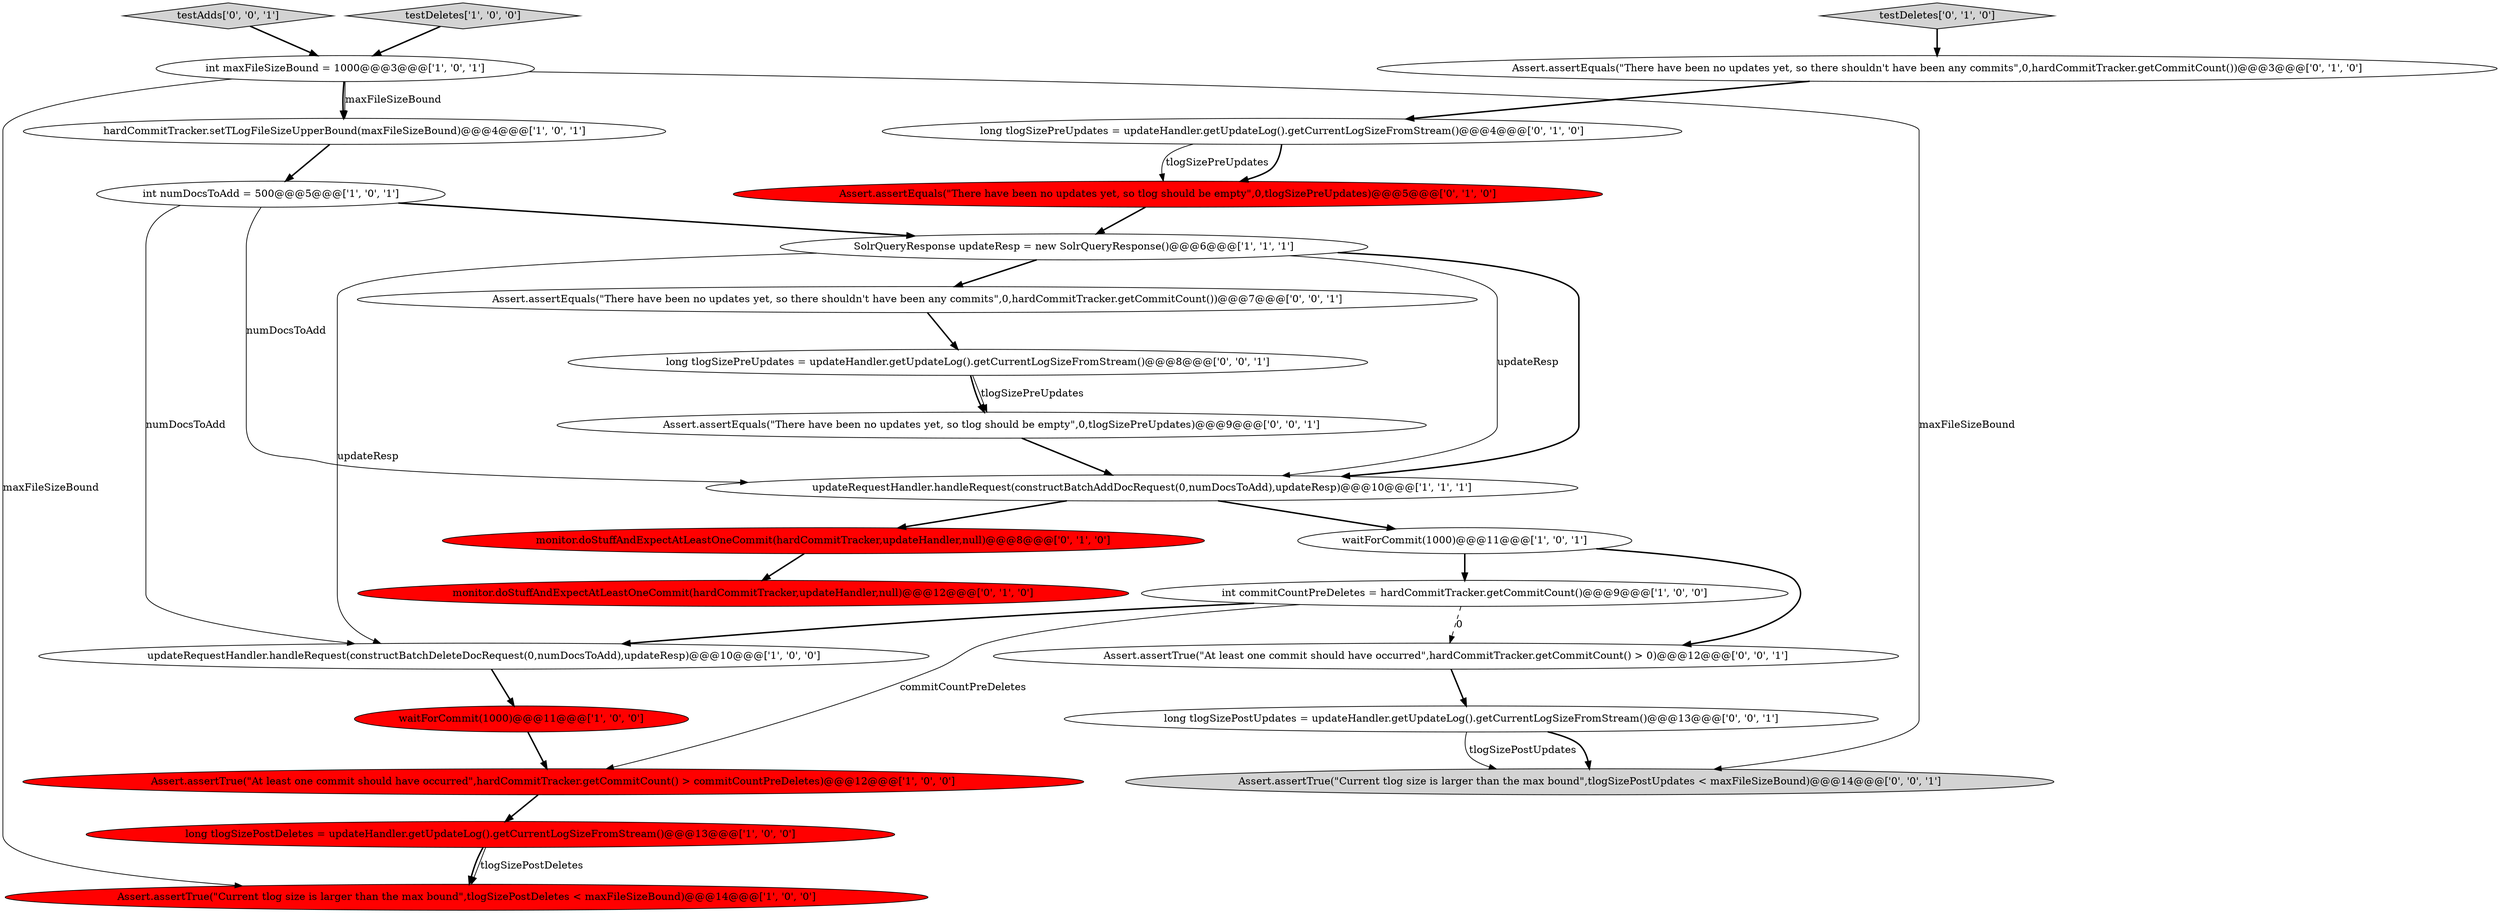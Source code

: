 digraph {
0 [style = filled, label = "int numDocsToAdd = 500@@@5@@@['1', '0', '1']", fillcolor = white, shape = ellipse image = "AAA0AAABBB1BBB"];
4 [style = filled, label = "updateRequestHandler.handleRequest(constructBatchAddDocRequest(0,numDocsToAdd),updateResp)@@@10@@@['1', '1', '1']", fillcolor = white, shape = ellipse image = "AAA0AAABBB1BBB"];
17 [style = filled, label = "Assert.assertEquals(\"There have been no updates yet, so there shouldn't have been any commits\",0,hardCommitTracker.getCommitCount())@@@3@@@['0', '1', '0']", fillcolor = white, shape = ellipse image = "AAA0AAABBB2BBB"];
3 [style = filled, label = "testDeletes['1', '0', '0']", fillcolor = lightgray, shape = diamond image = "AAA0AAABBB1BBB"];
24 [style = filled, label = "testAdds['0', '0', '1']", fillcolor = lightgray, shape = diamond image = "AAA0AAABBB3BBB"];
25 [style = filled, label = "Assert.assertEquals(\"There have been no updates yet, so there shouldn't have been any commits\",0,hardCommitTracker.getCommitCount())@@@7@@@['0', '0', '1']", fillcolor = white, shape = ellipse image = "AAA0AAABBB3BBB"];
5 [style = filled, label = "Assert.assertTrue(\"At least one commit should have occurred\",hardCommitTracker.getCommitCount() > commitCountPreDeletes)@@@12@@@['1', '0', '0']", fillcolor = red, shape = ellipse image = "AAA1AAABBB1BBB"];
6 [style = filled, label = "long tlogSizePostDeletes = updateHandler.getUpdateLog().getCurrentLogSizeFromStream()@@@13@@@['1', '0', '0']", fillcolor = red, shape = ellipse image = "AAA1AAABBB1BBB"];
1 [style = filled, label = "waitForCommit(1000)@@@11@@@['1', '0', '0']", fillcolor = red, shape = ellipse image = "AAA1AAABBB1BBB"];
20 [style = filled, label = "Assert.assertEquals(\"There have been no updates yet, so tlog should be empty\",0,tlogSizePreUpdates)@@@9@@@['0', '0', '1']", fillcolor = white, shape = ellipse image = "AAA0AAABBB3BBB"];
7 [style = filled, label = "Assert.assertTrue(\"Current tlog size is larger than the max bound\",tlogSizePostDeletes < maxFileSizeBound)@@@14@@@['1', '0', '0']", fillcolor = red, shape = ellipse image = "AAA1AAABBB1BBB"];
12 [style = filled, label = "SolrQueryResponse updateResp = new SolrQueryResponse()@@@6@@@['1', '1', '1']", fillcolor = white, shape = ellipse image = "AAA0AAABBB1BBB"];
18 [style = filled, label = "long tlogSizePreUpdates = updateHandler.getUpdateLog().getCurrentLogSizeFromStream()@@@4@@@['0', '1', '0']", fillcolor = white, shape = ellipse image = "AAA0AAABBB2BBB"];
15 [style = filled, label = "Assert.assertEquals(\"There have been no updates yet, so tlog should be empty\",0,tlogSizePreUpdates)@@@5@@@['0', '1', '0']", fillcolor = red, shape = ellipse image = "AAA1AAABBB2BBB"];
14 [style = filled, label = "monitor.doStuffAndExpectAtLeastOneCommit(hardCommitTracker,updateHandler,null)@@@12@@@['0', '1', '0']", fillcolor = red, shape = ellipse image = "AAA1AAABBB2BBB"];
8 [style = filled, label = "int maxFileSizeBound = 1000@@@3@@@['1', '0', '1']", fillcolor = white, shape = ellipse image = "AAA0AAABBB1BBB"];
11 [style = filled, label = "updateRequestHandler.handleRequest(constructBatchDeleteDocRequest(0,numDocsToAdd),updateResp)@@@10@@@['1', '0', '0']", fillcolor = white, shape = ellipse image = "AAA0AAABBB1BBB"];
10 [style = filled, label = "int commitCountPreDeletes = hardCommitTracker.getCommitCount()@@@9@@@['1', '0', '0']", fillcolor = white, shape = ellipse image = "AAA0AAABBB1BBB"];
21 [style = filled, label = "Assert.assertTrue(\"Current tlog size is larger than the max bound\",tlogSizePostUpdates < maxFileSizeBound)@@@14@@@['0', '0', '1']", fillcolor = lightgray, shape = ellipse image = "AAA0AAABBB3BBB"];
9 [style = filled, label = "waitForCommit(1000)@@@11@@@['1', '0', '1']", fillcolor = white, shape = ellipse image = "AAA0AAABBB1BBB"];
22 [style = filled, label = "long tlogSizePostUpdates = updateHandler.getUpdateLog().getCurrentLogSizeFromStream()@@@13@@@['0', '0', '1']", fillcolor = white, shape = ellipse image = "AAA0AAABBB3BBB"];
13 [style = filled, label = "testDeletes['0', '1', '0']", fillcolor = lightgray, shape = diamond image = "AAA0AAABBB2BBB"];
19 [style = filled, label = "long tlogSizePreUpdates = updateHandler.getUpdateLog().getCurrentLogSizeFromStream()@@@8@@@['0', '0', '1']", fillcolor = white, shape = ellipse image = "AAA0AAABBB3BBB"];
16 [style = filled, label = "monitor.doStuffAndExpectAtLeastOneCommit(hardCommitTracker,updateHandler,null)@@@8@@@['0', '1', '0']", fillcolor = red, shape = ellipse image = "AAA1AAABBB2BBB"];
23 [style = filled, label = "Assert.assertTrue(\"At least one commit should have occurred\",hardCommitTracker.getCommitCount() > 0)@@@12@@@['0', '0', '1']", fillcolor = white, shape = ellipse image = "AAA0AAABBB3BBB"];
2 [style = filled, label = "hardCommitTracker.setTLogFileSizeUpperBound(maxFileSizeBound)@@@4@@@['1', '0', '1']", fillcolor = white, shape = ellipse image = "AAA0AAABBB1BBB"];
1->5 [style = bold, label=""];
4->9 [style = bold, label=""];
11->1 [style = bold, label=""];
19->20 [style = bold, label=""];
0->12 [style = bold, label=""];
12->4 [style = solid, label="updateResp"];
18->15 [style = bold, label=""];
10->5 [style = solid, label="commitCountPreDeletes"];
22->21 [style = bold, label=""];
12->11 [style = solid, label="updateResp"];
18->15 [style = solid, label="tlogSizePreUpdates"];
9->10 [style = bold, label=""];
0->11 [style = solid, label="numDocsToAdd"];
20->4 [style = bold, label=""];
22->21 [style = solid, label="tlogSizePostUpdates"];
9->23 [style = bold, label=""];
13->17 [style = bold, label=""];
8->21 [style = solid, label="maxFileSizeBound"];
2->0 [style = bold, label=""];
6->7 [style = solid, label="tlogSizePostDeletes"];
23->22 [style = bold, label=""];
5->6 [style = bold, label=""];
8->2 [style = bold, label=""];
12->4 [style = bold, label=""];
12->25 [style = bold, label=""];
3->8 [style = bold, label=""];
8->2 [style = solid, label="maxFileSizeBound"];
25->19 [style = bold, label=""];
16->14 [style = bold, label=""];
15->12 [style = bold, label=""];
24->8 [style = bold, label=""];
6->7 [style = bold, label=""];
8->7 [style = solid, label="maxFileSizeBound"];
10->23 [style = dashed, label="0"];
17->18 [style = bold, label=""];
4->16 [style = bold, label=""];
19->20 [style = solid, label="tlogSizePreUpdates"];
0->4 [style = solid, label="numDocsToAdd"];
10->11 [style = bold, label=""];
}
